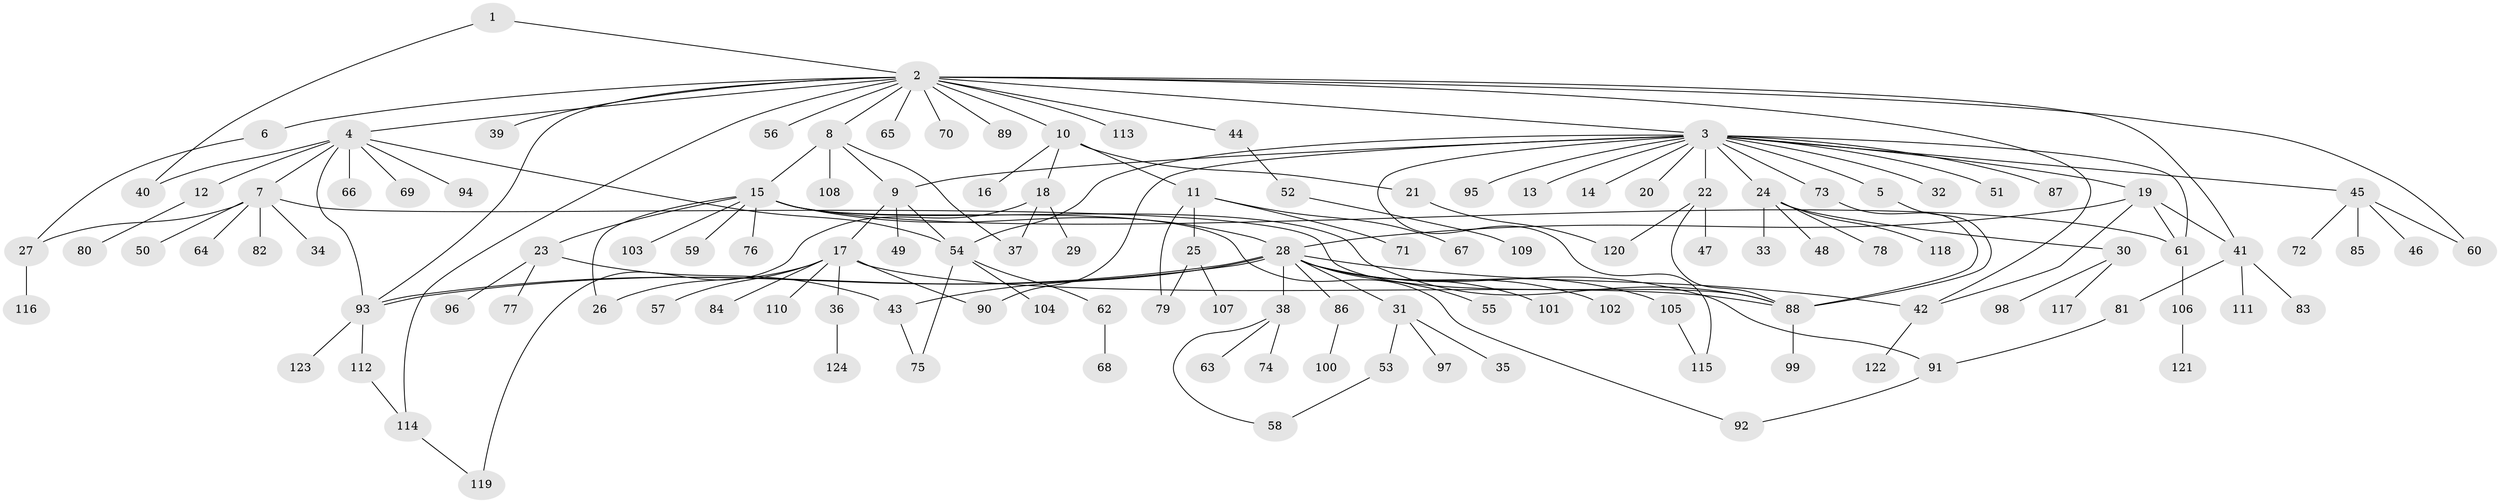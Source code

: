 // Generated by graph-tools (version 1.1) at 2025/49/03/09/25 03:49:46]
// undirected, 124 vertices, 156 edges
graph export_dot {
graph [start="1"]
  node [color=gray90,style=filled];
  1;
  2;
  3;
  4;
  5;
  6;
  7;
  8;
  9;
  10;
  11;
  12;
  13;
  14;
  15;
  16;
  17;
  18;
  19;
  20;
  21;
  22;
  23;
  24;
  25;
  26;
  27;
  28;
  29;
  30;
  31;
  32;
  33;
  34;
  35;
  36;
  37;
  38;
  39;
  40;
  41;
  42;
  43;
  44;
  45;
  46;
  47;
  48;
  49;
  50;
  51;
  52;
  53;
  54;
  55;
  56;
  57;
  58;
  59;
  60;
  61;
  62;
  63;
  64;
  65;
  66;
  67;
  68;
  69;
  70;
  71;
  72;
  73;
  74;
  75;
  76;
  77;
  78;
  79;
  80;
  81;
  82;
  83;
  84;
  85;
  86;
  87;
  88;
  89;
  90;
  91;
  92;
  93;
  94;
  95;
  96;
  97;
  98;
  99;
  100;
  101;
  102;
  103;
  104;
  105;
  106;
  107;
  108;
  109;
  110;
  111;
  112;
  113;
  114;
  115;
  116;
  117;
  118;
  119;
  120;
  121;
  122;
  123;
  124;
  1 -- 2;
  1 -- 40;
  2 -- 3;
  2 -- 4;
  2 -- 6;
  2 -- 8;
  2 -- 10;
  2 -- 39;
  2 -- 41;
  2 -- 42;
  2 -- 44;
  2 -- 56;
  2 -- 60;
  2 -- 65;
  2 -- 70;
  2 -- 89;
  2 -- 93;
  2 -- 113;
  2 -- 114;
  3 -- 5;
  3 -- 9;
  3 -- 13;
  3 -- 14;
  3 -- 19;
  3 -- 20;
  3 -- 22;
  3 -- 24;
  3 -- 32;
  3 -- 45;
  3 -- 51;
  3 -- 54;
  3 -- 61;
  3 -- 73;
  3 -- 87;
  3 -- 90;
  3 -- 95;
  3 -- 115;
  4 -- 7;
  4 -- 12;
  4 -- 40;
  4 -- 54;
  4 -- 66;
  4 -- 69;
  4 -- 93;
  4 -- 94;
  5 -- 88;
  6 -- 27;
  7 -- 27;
  7 -- 34;
  7 -- 50;
  7 -- 64;
  7 -- 82;
  7 -- 88;
  8 -- 9;
  8 -- 15;
  8 -- 37;
  8 -- 108;
  9 -- 17;
  9 -- 49;
  9 -- 54;
  10 -- 11;
  10 -- 16;
  10 -- 18;
  10 -- 21;
  11 -- 25;
  11 -- 67;
  11 -- 71;
  11 -- 79;
  12 -- 80;
  15 -- 23;
  15 -- 26;
  15 -- 28;
  15 -- 59;
  15 -- 61;
  15 -- 76;
  15 -- 88;
  15 -- 92;
  15 -- 103;
  17 -- 26;
  17 -- 36;
  17 -- 57;
  17 -- 84;
  17 -- 88;
  17 -- 90;
  17 -- 110;
  18 -- 29;
  18 -- 37;
  18 -- 119;
  19 -- 28;
  19 -- 41;
  19 -- 42;
  19 -- 61;
  21 -- 120;
  22 -- 47;
  22 -- 88;
  22 -- 120;
  23 -- 43;
  23 -- 77;
  23 -- 96;
  24 -- 30;
  24 -- 33;
  24 -- 48;
  24 -- 78;
  24 -- 118;
  25 -- 79;
  25 -- 107;
  27 -- 116;
  28 -- 31;
  28 -- 38;
  28 -- 42;
  28 -- 43;
  28 -- 55;
  28 -- 86;
  28 -- 91;
  28 -- 93;
  28 -- 93;
  28 -- 101;
  28 -- 102;
  28 -- 105;
  30 -- 98;
  30 -- 117;
  31 -- 35;
  31 -- 53;
  31 -- 97;
  36 -- 124;
  38 -- 58;
  38 -- 63;
  38 -- 74;
  41 -- 81;
  41 -- 83;
  41 -- 111;
  42 -- 122;
  43 -- 75;
  44 -- 52;
  45 -- 46;
  45 -- 60;
  45 -- 72;
  45 -- 85;
  52 -- 109;
  53 -- 58;
  54 -- 62;
  54 -- 75;
  54 -- 104;
  61 -- 106;
  62 -- 68;
  73 -- 88;
  81 -- 91;
  86 -- 100;
  88 -- 99;
  91 -- 92;
  93 -- 112;
  93 -- 123;
  105 -- 115;
  106 -- 121;
  112 -- 114;
  114 -- 119;
}
